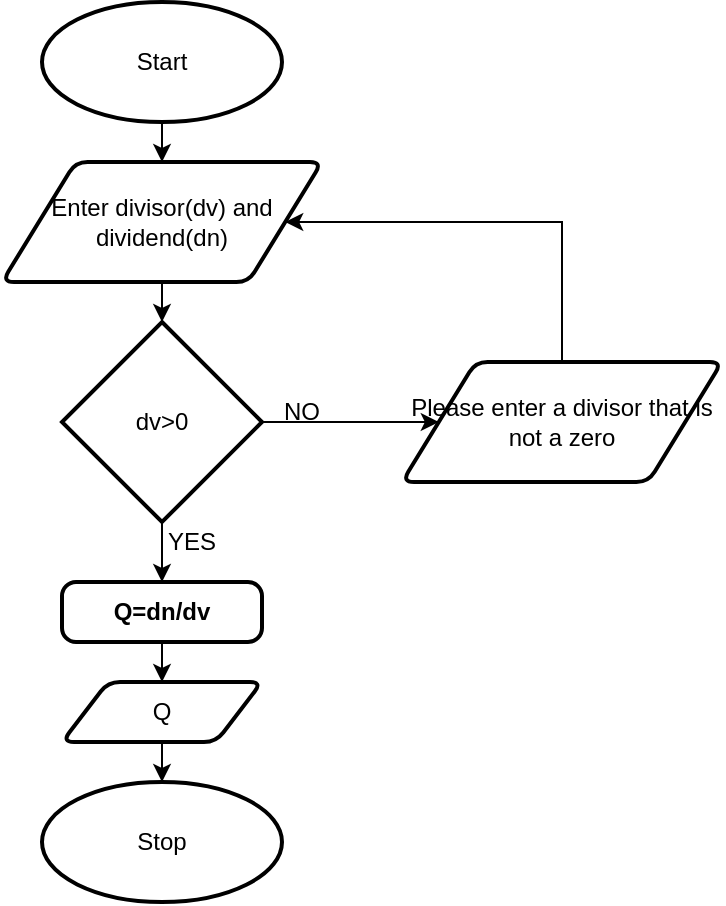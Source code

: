 <mxfile version="21.3.7" type="github">
  <diagram name="Page-1" id="5ynIwaxXUmfdif7BNhBf">
    <mxGraphModel dx="1434" dy="834" grid="1" gridSize="10" guides="1" tooltips="1" connect="1" arrows="1" fold="1" page="1" pageScale="1" pageWidth="850" pageHeight="1100" math="0" shadow="0">
      <root>
        <mxCell id="0" />
        <mxCell id="1" parent="0" />
        <mxCell id="TlNVX2mSy_ax8H4LxQk2-4" style="edgeStyle=orthogonalEdgeStyle;rounded=0;orthogonalLoop=1;jettySize=auto;html=1;exitX=0.5;exitY=1;exitDx=0;exitDy=0;exitPerimeter=0;entryX=0.5;entryY=0;entryDx=0;entryDy=0;" edge="1" parent="1" source="TlNVX2mSy_ax8H4LxQk2-1" target="TlNVX2mSy_ax8H4LxQk2-3">
          <mxGeometry relative="1" as="geometry" />
        </mxCell>
        <mxCell id="TlNVX2mSy_ax8H4LxQk2-1" value="Start" style="strokeWidth=2;html=1;shape=mxgraph.flowchart.start_2;whiteSpace=wrap;" vertex="1" parent="1">
          <mxGeometry x="300" y="40" width="120" height="60" as="geometry" />
        </mxCell>
        <mxCell id="TlNVX2mSy_ax8H4LxQk2-6" style="edgeStyle=orthogonalEdgeStyle;rounded=0;orthogonalLoop=1;jettySize=auto;html=1;exitX=0.5;exitY=1;exitDx=0;exitDy=0;entryX=0.5;entryY=0;entryDx=0;entryDy=0;entryPerimeter=0;" edge="1" parent="1" source="TlNVX2mSy_ax8H4LxQk2-3" target="TlNVX2mSy_ax8H4LxQk2-5">
          <mxGeometry relative="1" as="geometry" />
        </mxCell>
        <mxCell id="TlNVX2mSy_ax8H4LxQk2-3" value="&lt;div style=&quot;&quot;&gt;&lt;span style=&quot;background-color: initial;&quot;&gt;Enter divisor(dv) and dividend(dn)&lt;/span&gt;&lt;/div&gt;" style="shape=parallelogram;html=1;strokeWidth=2;perimeter=parallelogramPerimeter;whiteSpace=wrap;rounded=1;arcSize=12;size=0.23;align=center;" vertex="1" parent="1">
          <mxGeometry x="280" y="120" width="160" height="60" as="geometry" />
        </mxCell>
        <mxCell id="TlNVX2mSy_ax8H4LxQk2-8" style="edgeStyle=orthogonalEdgeStyle;rounded=0;orthogonalLoop=1;jettySize=auto;html=1;exitX=1;exitY=0.5;exitDx=0;exitDy=0;exitPerimeter=0;entryX=0;entryY=0.5;entryDx=0;entryDy=0;" edge="1" parent="1" source="TlNVX2mSy_ax8H4LxQk2-5" target="TlNVX2mSy_ax8H4LxQk2-7">
          <mxGeometry relative="1" as="geometry" />
        </mxCell>
        <mxCell id="TlNVX2mSy_ax8H4LxQk2-12" style="edgeStyle=orthogonalEdgeStyle;rounded=0;orthogonalLoop=1;jettySize=auto;html=1;exitX=0.5;exitY=1;exitDx=0;exitDy=0;exitPerimeter=0;entryX=0.5;entryY=0;entryDx=0;entryDy=0;" edge="1" parent="1" source="TlNVX2mSy_ax8H4LxQk2-5" target="TlNVX2mSy_ax8H4LxQk2-11">
          <mxGeometry relative="1" as="geometry" />
        </mxCell>
        <mxCell id="TlNVX2mSy_ax8H4LxQk2-5" value="dv&amp;gt;0" style="strokeWidth=2;html=1;shape=mxgraph.flowchart.decision;whiteSpace=wrap;" vertex="1" parent="1">
          <mxGeometry x="310" y="200" width="100" height="100" as="geometry" />
        </mxCell>
        <mxCell id="TlNVX2mSy_ax8H4LxQk2-7" value="Please enter a divisor that is not a zero" style="shape=parallelogram;html=1;strokeWidth=2;perimeter=parallelogramPerimeter;whiteSpace=wrap;rounded=1;arcSize=12;size=0.23;align=center;" vertex="1" parent="1">
          <mxGeometry x="480" y="220" width="160" height="60" as="geometry" />
        </mxCell>
        <mxCell id="TlNVX2mSy_ax8H4LxQk2-9" style="edgeStyle=orthogonalEdgeStyle;rounded=0;orthogonalLoop=1;jettySize=auto;html=1;exitX=0.5;exitY=0;exitDx=0;exitDy=0;entryX=1;entryY=0.5;entryDx=0;entryDy=0;" edge="1" parent="1" source="TlNVX2mSy_ax8H4LxQk2-7" target="TlNVX2mSy_ax8H4LxQk2-3">
          <mxGeometry relative="1" as="geometry">
            <mxPoint x="420" y="260" as="sourcePoint" />
            <mxPoint x="520" y="90" as="targetPoint" />
            <Array as="points">
              <mxPoint x="560" y="150" />
            </Array>
          </mxGeometry>
        </mxCell>
        <mxCell id="TlNVX2mSy_ax8H4LxQk2-10" value="NO" style="text;strokeColor=none;align=center;fillColor=none;html=1;verticalAlign=middle;whiteSpace=wrap;rounded=0;" vertex="1" parent="1">
          <mxGeometry x="410" y="240" width="40" height="10" as="geometry" />
        </mxCell>
        <mxCell id="TlNVX2mSy_ax8H4LxQk2-14" style="edgeStyle=orthogonalEdgeStyle;rounded=0;orthogonalLoop=1;jettySize=auto;html=1;exitX=0.5;exitY=1;exitDx=0;exitDy=0;entryX=0.5;entryY=0;entryDx=0;entryDy=0;" edge="1" parent="1" source="TlNVX2mSy_ax8H4LxQk2-11" target="TlNVX2mSy_ax8H4LxQk2-13">
          <mxGeometry relative="1" as="geometry" />
        </mxCell>
        <mxCell id="TlNVX2mSy_ax8H4LxQk2-11" value="&lt;b&gt;Q=dn/dv&lt;/b&gt;" style="rounded=1;whiteSpace=wrap;html=1;absoluteArcSize=1;arcSize=14;strokeWidth=2;align=center;" vertex="1" parent="1">
          <mxGeometry x="310" y="330" width="100" height="30" as="geometry" />
        </mxCell>
        <mxCell id="TlNVX2mSy_ax8H4LxQk2-17" style="edgeStyle=orthogonalEdgeStyle;rounded=0;orthogonalLoop=1;jettySize=auto;html=1;exitX=0.5;exitY=1;exitDx=0;exitDy=0;entryX=0.5;entryY=0;entryDx=0;entryDy=0;entryPerimeter=0;" edge="1" parent="1" source="TlNVX2mSy_ax8H4LxQk2-13" target="TlNVX2mSy_ax8H4LxQk2-16">
          <mxGeometry relative="1" as="geometry" />
        </mxCell>
        <mxCell id="TlNVX2mSy_ax8H4LxQk2-13" value="Q" style="shape=parallelogram;html=1;strokeWidth=2;perimeter=parallelogramPerimeter;whiteSpace=wrap;rounded=1;arcSize=12;size=0.23;" vertex="1" parent="1">
          <mxGeometry x="310" y="380" width="100" height="30" as="geometry" />
        </mxCell>
        <mxCell id="TlNVX2mSy_ax8H4LxQk2-16" value="Stop" style="strokeWidth=2;html=1;shape=mxgraph.flowchart.start_2;whiteSpace=wrap;" vertex="1" parent="1">
          <mxGeometry x="300" y="430" width="120" height="60" as="geometry" />
        </mxCell>
        <mxCell id="TlNVX2mSy_ax8H4LxQk2-18" value="YES" style="text;strokeColor=none;align=center;fillColor=none;html=1;verticalAlign=middle;whiteSpace=wrap;rounded=0;" vertex="1" parent="1">
          <mxGeometry x="360" y="310" width="30" as="geometry" />
        </mxCell>
      </root>
    </mxGraphModel>
  </diagram>
</mxfile>
